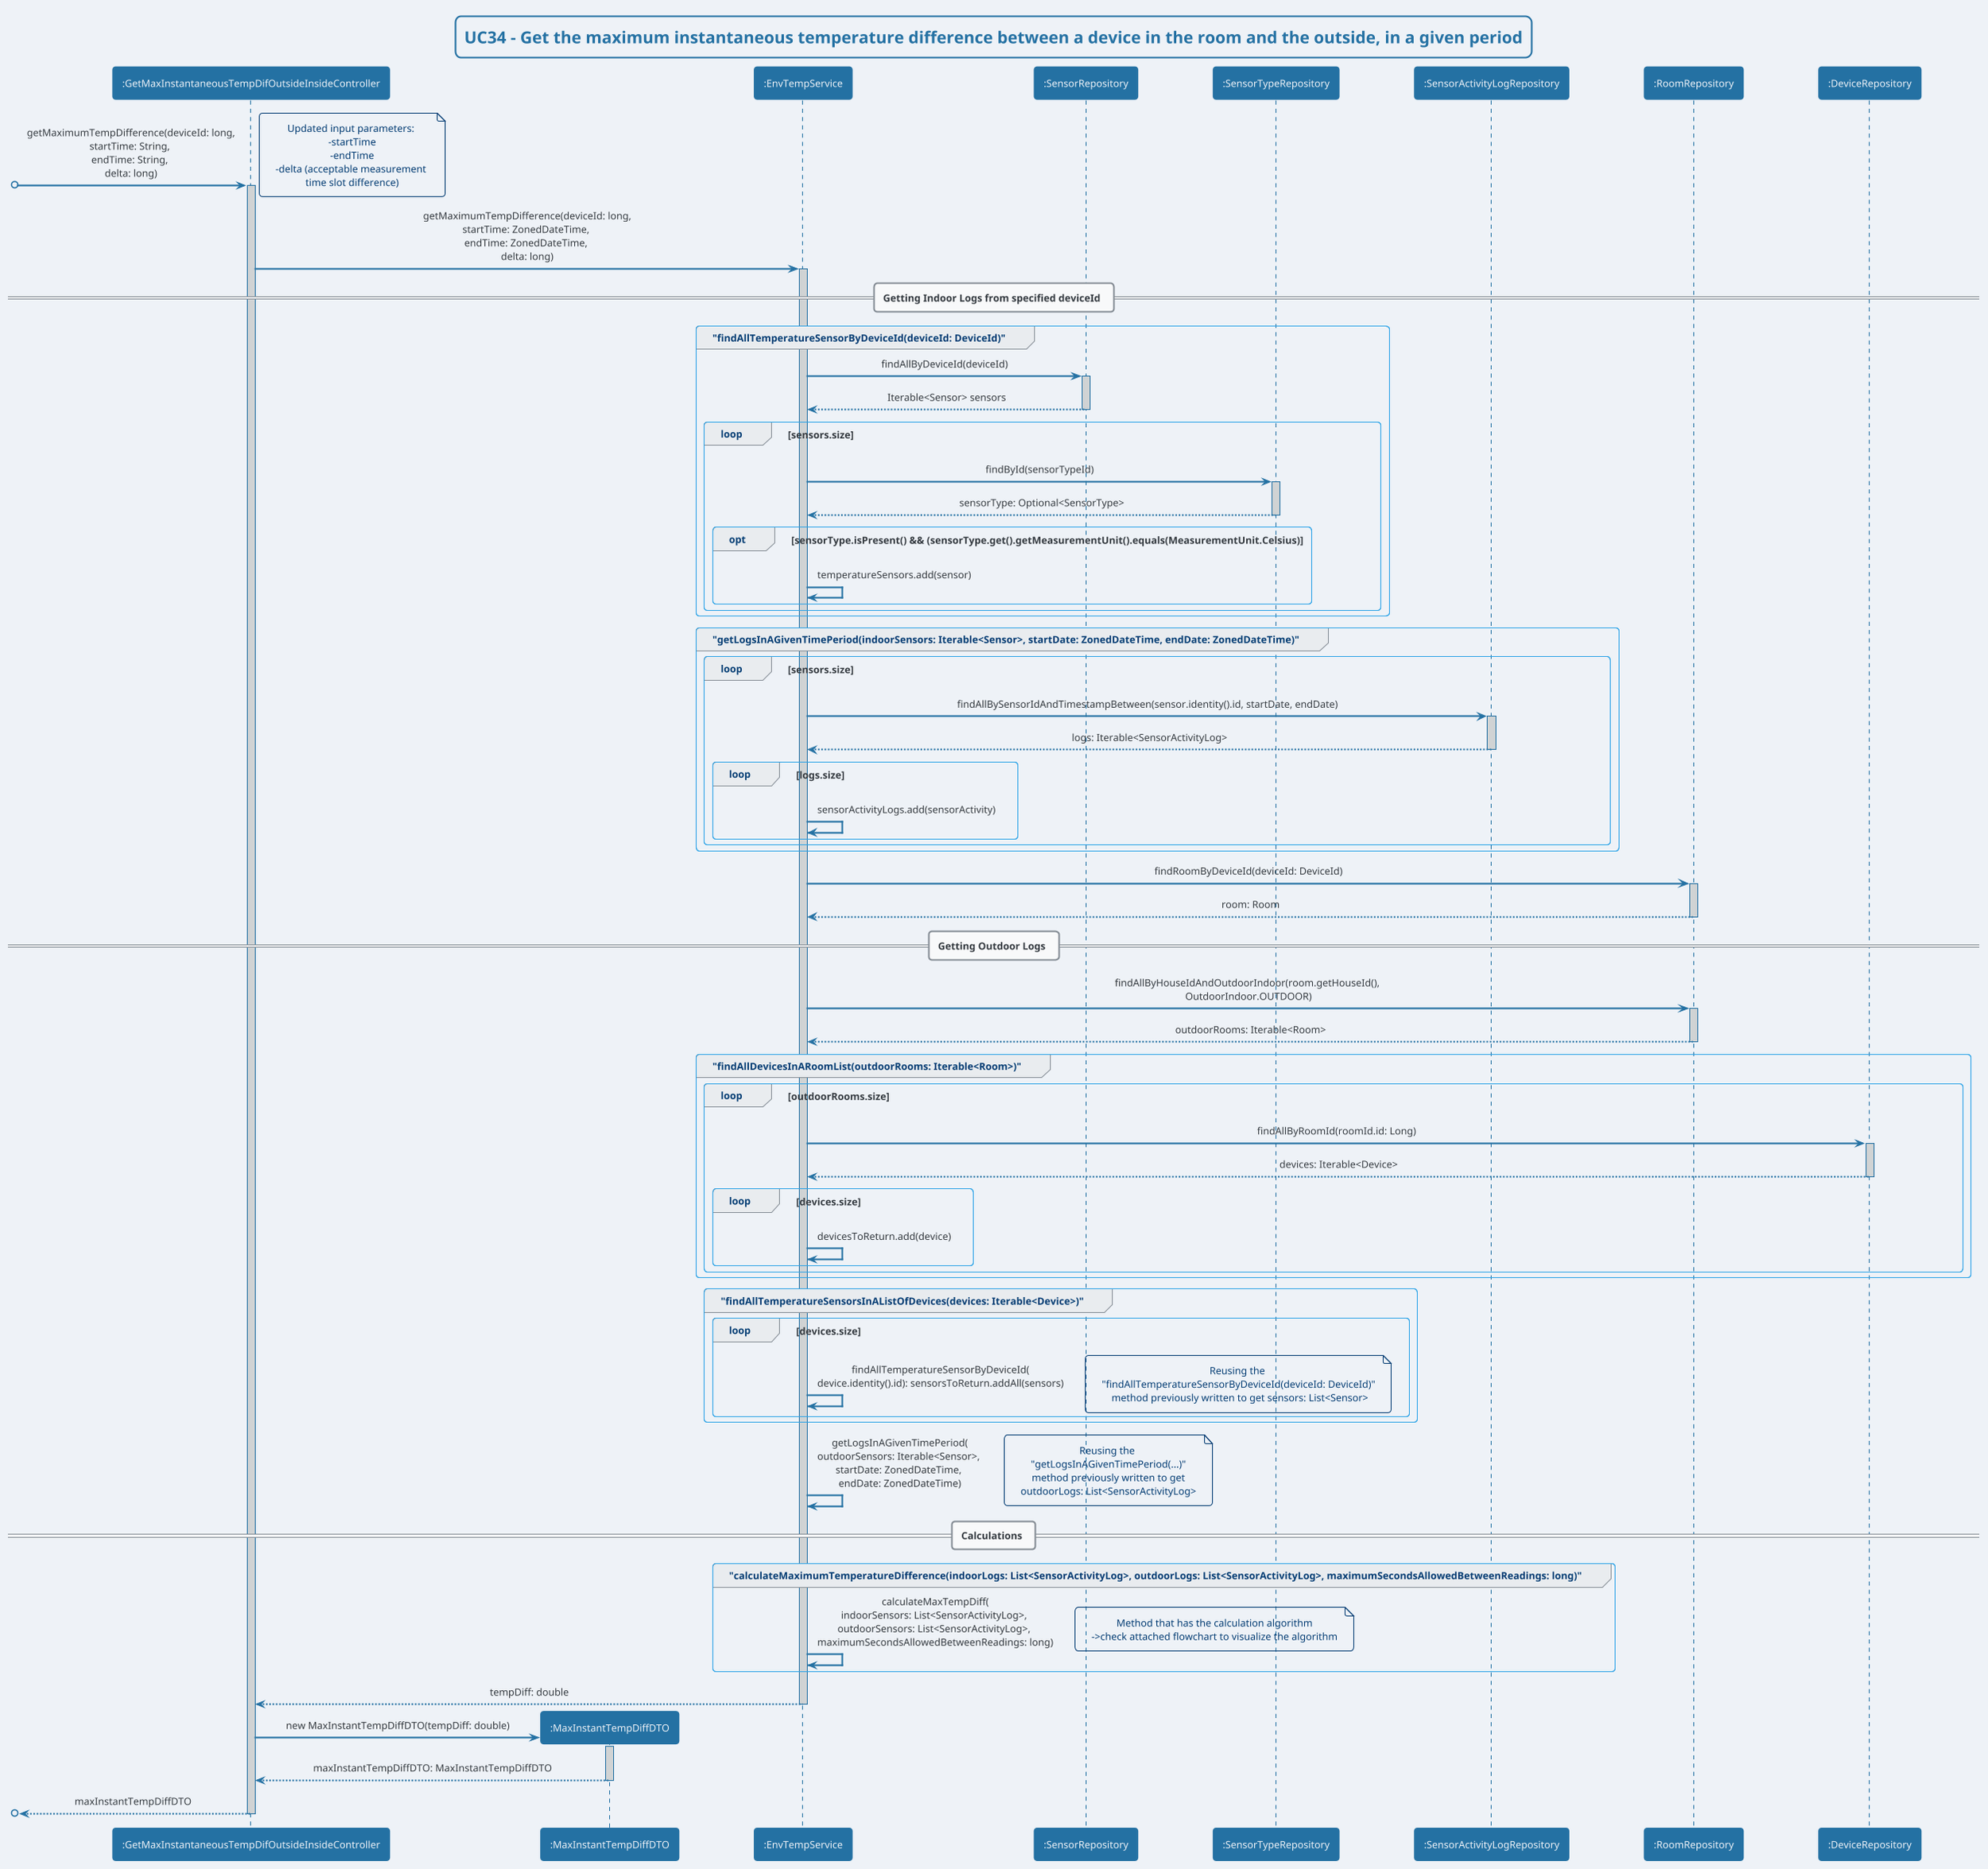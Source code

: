 @startuml
'https://plantuml.com/sequence-diagram
!theme cerulean-outline

skinparam backgroundColor #EEF2F7
skinparam titleBorderRoundCorner 15
skinparam titleBorderThickness 2
skinparam titleBorderColor #2471A3
skinparam titleFontColor #2471A3
skinparam sequenceArrowThickness 2
skinparam defaultTextAlignment center
skinparam sequenceParticipantBorderThickness 2
skinparam sequenceParticipantFontColor #EEF2F7
skinparam sequenceLifeLineBorderColor #2471A3
skinparam sequenceLifeLineBorderThickness 1.5
skinparam sequenceParticipantBackgroundColor #2471A3
skinparam sequenceParticipantBorderColor #2471A3
skinparam CollectionsBorderColor #000000
skinparam CollectionsBackgroundColor #2471A3
skinparam CollectionsFontColor #EEF2F7
skinparam ArrowColor #2471A3
skinparam ArrowThickness 2
skinparam sequenceLifeLineBackgroundColor #D0D3D4

title UC34 - Get the maximum instantaneous temperature difference between a device in the room and the outside, in a given period

participant ":GetMaxInstantaneousTempDifOutsideInsideController" as C
participant ":MaxInstantTempDiffDTO" as MaxInstantTempDiffDTO
participant ":EnvTempService" as EnvTempService
participant ":SensorRepository" as SensorRepository
participant ":SensorTypeRepository" as SensorTypeRepository
participant ":SensorActivityLogRepository" as SensorActivityLogRepository
participant ":RoomRepository" as RoomRepository
participant ":DeviceRepository" as DeviceRepository


[o-> C : getMaximumTempDifference(deviceId: long,\nstartTime: String, \nendTime: String, \ndelta: long)
note right: Updated input parameters: \n-startTime\n-endTime\n-delta (acceptable measurement \ntime slot difference)
activate C
C -> EnvTempService: getMaximumTempDifference(deviceId: long,\nstartTime: ZonedDateTime, \nendTime: ZonedDateTime, \ndelta: long)
activate EnvTempService

'EnvTempService -> EnvTempService: isIndoorDevice(deviceId: DeviceId)
'EnvTempService -> EnvTempService: validateTimePeriod(timePeriodDTO: TimePeriodDTO)
== Getting Indoor Logs from specified deviceId ==
group "findAllTemperatureSensorByDeviceId(deviceId: DeviceId)"
EnvTempService -> SensorRepository: findAllByDeviceId(deviceId)
activate SensorRepository
SensorRepository --> EnvTempService: Iterable<Sensor> sensors
deactivate SensorRepository

loop sensors.size
EnvTempService -> SensorTypeRepository: findById(sensorTypeId)
activate SensorTypeRepository
SensorTypeRepository --> EnvTempService: sensorType: Optional<SensorType>
deactivate SensorTypeRepository
opt sensorType.isPresent() && (sensorType.get().getMeasurementUnit().equals(MeasurementUnit.Celsius)
EnvTempService -> EnvTempService: temperatureSensors.add(sensor)
end

end

end

group "getLogsInAGivenTimePeriod(indoorSensors: Iterable<Sensor>, startDate: ZonedDateTime, endDate: ZonedDateTime)"
loop sensors.size
EnvTempService -> SensorActivityLogRepository: findAllBySensorIdAndTimestampBetween(sensor.identity().id, startDate, endDate)
activate SensorActivityLogRepository
SensorActivityLogRepository --> EnvTempService: logs: Iterable<SensorActivityLog>
deactivate SensorActivityLogRepository
loop logs.size
EnvTempService -> EnvTempService: sensorActivityLogs.add(sensorActivity)
end

end

end
EnvTempService -> RoomRepository: findRoomByDeviceId(deviceId: DeviceId)
activate RoomRepository
RoomRepository --> EnvTempService: room: Room
deactivate RoomRepository

== Getting Outdoor Logs ==

EnvTempService -> RoomRepository: findAllByHouseIdAndOutdoorIndoor(room.getHouseId(), \nOutdoorIndoor.OUTDOOR)
activate RoomRepository
RoomRepository --> EnvTempService: outdoorRooms: Iterable<Room>
deactivate RoomRepository

group "findAllDevicesInARoomList(outdoorRooms: Iterable<Room>)"
loop outdoorRooms.size
EnvTempService -> DeviceRepository: findAllByRoomId(roomId.id: Long)
activate DeviceRepository
DeviceRepository --> EnvTempService: devices: Iterable<Device>
deactivate DeviceRepository
loop devices.size
EnvTempService -> EnvTempService: devicesToReturn.add(device)
end

end

end

group "findAllTemperatureSensorsInAListOfDevices(devices: Iterable<Device>)"
loop devices.size
EnvTempService -> EnvTempService: findAllTemperatureSensorByDeviceId(\ndevice.identity().id): sensorsToReturn.addAll(sensors)
note right: Reusing the \n"findAllTemperatureSensorByDeviceId(deviceId: DeviceId)"\n method previously written to get sensors: List<Sensor>
end

end

EnvTempService -> EnvTempService: getLogsInAGivenTimePeriod(\noutdoorSensors: Iterable<Sensor>, \nstartDate: ZonedDateTime, \nendDate: ZonedDateTime)
note right: Reusing the \n"getLogsInAGivenTimePeriod(...)"\n method previously written to get \noutdoorLogs: List<SensorActivityLog>
== Calculations ==

group "calculateMaximumTemperatureDifference(indoorLogs: List<SensorActivityLog>, outdoorLogs: List<SensorActivityLog>, maximumSecondsAllowedBetweenReadings: long)"
EnvTempService -> EnvTempService: calculateMaxTempDiff(\nindoorSensors: List<SensorActivityLog>, \noutdoorSensors: List<SensorActivityLog>, \nmaximumSecondsAllowedBetweenReadings: long)
note right: Method that has the calculation algorithm\n->check attached flowchart to visualize the algorithm
end
EnvTempService --> C: tempDiff: double
deactivate EnvTempService

C -> MaxInstantTempDiffDTO**: new MaxInstantTempDiffDTO(tempDiff: double)
activate MaxInstantTempDiffDTO
MaxInstantTempDiffDTO --> C: maxInstantTempDiffDTO: MaxInstantTempDiffDTO
deactivate MaxInstantTempDiffDTO


[o<-- C : maxInstantTempDiffDTO
deactivate C


@enduml